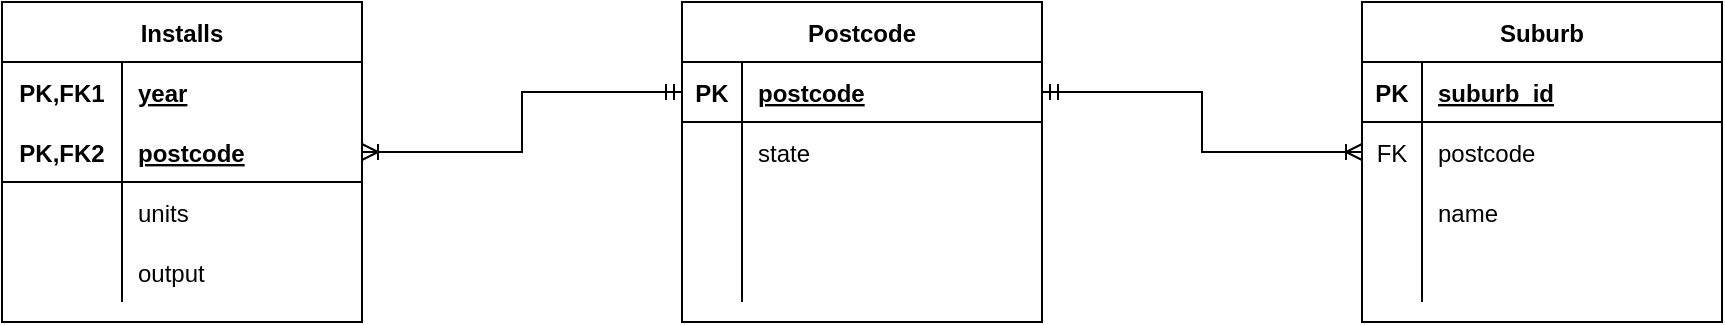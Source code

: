 <mxfile version="16.4.0" type="device"><diagram id="BNgt0mQl1jpj5Ljh3BLU" name="Page-1"><mxGraphModel dx="1806" dy="1913" grid="1" gridSize="10" guides="1" tooltips="1" connect="1" arrows="1" fold="1" page="0" pageScale="1" pageWidth="850" pageHeight="1100" math="0" shadow="0"><root><mxCell id="0"/><mxCell id="1" parent="0"/><mxCell id="Y-p3Rb5g5bIfklE1dHdB-30" value="Postcode" style="shape=table;startSize=30;container=1;collapsible=1;childLayout=tableLayout;fixedRows=1;rowLines=0;fontStyle=1;align=center;resizeLast=1;" parent="1" vertex="1"><mxGeometry x="220" y="240" width="180" height="160" as="geometry"/></mxCell><mxCell id="Y-p3Rb5g5bIfklE1dHdB-31" value="" style="shape=partialRectangle;collapsible=0;dropTarget=0;pointerEvents=0;fillColor=none;top=0;left=0;bottom=1;right=0;points=[[0,0.5],[1,0.5]];portConstraint=eastwest;" parent="Y-p3Rb5g5bIfklE1dHdB-30" vertex="1"><mxGeometry y="30" width="180" height="30" as="geometry"/></mxCell><mxCell id="Y-p3Rb5g5bIfklE1dHdB-32" value="PK" style="shape=partialRectangle;connectable=0;fillColor=none;top=0;left=0;bottom=0;right=0;fontStyle=1;overflow=hidden;" parent="Y-p3Rb5g5bIfklE1dHdB-31" vertex="1"><mxGeometry width="30" height="30" as="geometry"><mxRectangle width="30" height="30" as="alternateBounds"/></mxGeometry></mxCell><mxCell id="Y-p3Rb5g5bIfklE1dHdB-33" value="postcode" style="shape=partialRectangle;connectable=0;fillColor=none;top=0;left=0;bottom=0;right=0;align=left;spacingLeft=6;fontStyle=5;overflow=hidden;" parent="Y-p3Rb5g5bIfklE1dHdB-31" vertex="1"><mxGeometry x="30" width="150" height="30" as="geometry"><mxRectangle width="150" height="30" as="alternateBounds"/></mxGeometry></mxCell><mxCell id="Y-p3Rb5g5bIfklE1dHdB-34" value="" style="shape=partialRectangle;collapsible=0;dropTarget=0;pointerEvents=0;fillColor=none;top=0;left=0;bottom=0;right=0;points=[[0,0.5],[1,0.5]];portConstraint=eastwest;" parent="Y-p3Rb5g5bIfklE1dHdB-30" vertex="1"><mxGeometry y="60" width="180" height="30" as="geometry"/></mxCell><mxCell id="Y-p3Rb5g5bIfklE1dHdB-35" value="" style="shape=partialRectangle;connectable=0;fillColor=none;top=0;left=0;bottom=0;right=0;editable=1;overflow=hidden;" parent="Y-p3Rb5g5bIfklE1dHdB-34" vertex="1"><mxGeometry width="30" height="30" as="geometry"><mxRectangle width="30" height="30" as="alternateBounds"/></mxGeometry></mxCell><mxCell id="Y-p3Rb5g5bIfklE1dHdB-36" value="state" style="shape=partialRectangle;connectable=0;fillColor=none;top=0;left=0;bottom=0;right=0;align=left;spacingLeft=6;overflow=hidden;" parent="Y-p3Rb5g5bIfklE1dHdB-34" vertex="1"><mxGeometry x="30" width="150" height="30" as="geometry"><mxRectangle width="150" height="30" as="alternateBounds"/></mxGeometry></mxCell><mxCell id="Y-p3Rb5g5bIfklE1dHdB-37" value="" style="shape=partialRectangle;collapsible=0;dropTarget=0;pointerEvents=0;fillColor=none;top=0;left=0;bottom=0;right=0;points=[[0,0.5],[1,0.5]];portConstraint=eastwest;" parent="Y-p3Rb5g5bIfklE1dHdB-30" vertex="1"><mxGeometry y="90" width="180" height="30" as="geometry"/></mxCell><mxCell id="Y-p3Rb5g5bIfklE1dHdB-38" value="" style="shape=partialRectangle;connectable=0;fillColor=none;top=0;left=0;bottom=0;right=0;editable=1;overflow=hidden;" parent="Y-p3Rb5g5bIfklE1dHdB-37" vertex="1"><mxGeometry width="30" height="30" as="geometry"><mxRectangle width="30" height="30" as="alternateBounds"/></mxGeometry></mxCell><mxCell id="Y-p3Rb5g5bIfklE1dHdB-39" value="" style="shape=partialRectangle;connectable=0;fillColor=none;top=0;left=0;bottom=0;right=0;align=left;spacingLeft=6;overflow=hidden;" parent="Y-p3Rb5g5bIfklE1dHdB-37" vertex="1"><mxGeometry x="30" width="150" height="30" as="geometry"><mxRectangle width="150" height="30" as="alternateBounds"/></mxGeometry></mxCell><mxCell id="Y-p3Rb5g5bIfklE1dHdB-40" value="" style="shape=partialRectangle;collapsible=0;dropTarget=0;pointerEvents=0;fillColor=none;top=0;left=0;bottom=0;right=0;points=[[0,0.5],[1,0.5]];portConstraint=eastwest;" parent="Y-p3Rb5g5bIfklE1dHdB-30" vertex="1"><mxGeometry y="120" width="180" height="30" as="geometry"/></mxCell><mxCell id="Y-p3Rb5g5bIfklE1dHdB-41" value="" style="shape=partialRectangle;connectable=0;fillColor=none;top=0;left=0;bottom=0;right=0;editable=1;overflow=hidden;" parent="Y-p3Rb5g5bIfklE1dHdB-40" vertex="1"><mxGeometry width="30" height="30" as="geometry"><mxRectangle width="30" height="30" as="alternateBounds"/></mxGeometry></mxCell><mxCell id="Y-p3Rb5g5bIfklE1dHdB-42" value="" style="shape=partialRectangle;connectable=0;fillColor=none;top=0;left=0;bottom=0;right=0;align=left;spacingLeft=6;overflow=hidden;" parent="Y-p3Rb5g5bIfklE1dHdB-40" vertex="1"><mxGeometry x="30" width="150" height="30" as="geometry"><mxRectangle width="150" height="30" as="alternateBounds"/></mxGeometry></mxCell><mxCell id="Y-p3Rb5g5bIfklE1dHdB-57" value="Suburb" style="shape=table;startSize=30;container=1;collapsible=1;childLayout=tableLayout;fixedRows=1;rowLines=0;fontStyle=1;align=center;resizeLast=1;" parent="1" vertex="1"><mxGeometry x="560" y="240" width="180" height="160" as="geometry"/></mxCell><mxCell id="Y-p3Rb5g5bIfklE1dHdB-58" value="" style="shape=partialRectangle;collapsible=0;dropTarget=0;pointerEvents=0;fillColor=none;top=0;left=0;bottom=1;right=0;points=[[0,0.5],[1,0.5]];portConstraint=eastwest;" parent="Y-p3Rb5g5bIfklE1dHdB-57" vertex="1"><mxGeometry y="30" width="180" height="30" as="geometry"/></mxCell><mxCell id="Y-p3Rb5g5bIfklE1dHdB-59" value="PK" style="shape=partialRectangle;connectable=0;fillColor=none;top=0;left=0;bottom=0;right=0;fontStyle=1;overflow=hidden;" parent="Y-p3Rb5g5bIfklE1dHdB-58" vertex="1"><mxGeometry width="30" height="30" as="geometry"><mxRectangle width="30" height="30" as="alternateBounds"/></mxGeometry></mxCell><mxCell id="Y-p3Rb5g5bIfklE1dHdB-60" value="suburb_id" style="shape=partialRectangle;connectable=0;fillColor=none;top=0;left=0;bottom=0;right=0;align=left;spacingLeft=6;fontStyle=5;overflow=hidden;" parent="Y-p3Rb5g5bIfklE1dHdB-58" vertex="1"><mxGeometry x="30" width="150" height="30" as="geometry"><mxRectangle width="150" height="30" as="alternateBounds"/></mxGeometry></mxCell><mxCell id="Y-p3Rb5g5bIfklE1dHdB-64" value="" style="shape=partialRectangle;collapsible=0;dropTarget=0;pointerEvents=0;fillColor=none;top=0;left=0;bottom=0;right=0;points=[[0,0.5],[1,0.5]];portConstraint=eastwest;" parent="Y-p3Rb5g5bIfklE1dHdB-57" vertex="1"><mxGeometry y="60" width="180" height="30" as="geometry"/></mxCell><mxCell id="Y-p3Rb5g5bIfklE1dHdB-65" value="FK" style="shape=partialRectangle;connectable=0;fillColor=none;top=0;left=0;bottom=0;right=0;editable=1;overflow=hidden;" parent="Y-p3Rb5g5bIfklE1dHdB-64" vertex="1"><mxGeometry width="30" height="30" as="geometry"><mxRectangle width="30" height="30" as="alternateBounds"/></mxGeometry></mxCell><mxCell id="Y-p3Rb5g5bIfklE1dHdB-66" value="postcode" style="shape=partialRectangle;connectable=0;fillColor=none;top=0;left=0;bottom=0;right=0;align=left;spacingLeft=6;overflow=hidden;" parent="Y-p3Rb5g5bIfklE1dHdB-64" vertex="1"><mxGeometry x="30" width="150" height="30" as="geometry"><mxRectangle width="150" height="30" as="alternateBounds"/></mxGeometry></mxCell><mxCell id="Y-p3Rb5g5bIfklE1dHdB-61" value="" style="shape=partialRectangle;collapsible=0;dropTarget=0;pointerEvents=0;fillColor=none;top=0;left=0;bottom=0;right=0;points=[[0,0.5],[1,0.5]];portConstraint=eastwest;" parent="Y-p3Rb5g5bIfklE1dHdB-57" vertex="1"><mxGeometry y="90" width="180" height="30" as="geometry"/></mxCell><mxCell id="Y-p3Rb5g5bIfklE1dHdB-62" value="" style="shape=partialRectangle;connectable=0;fillColor=none;top=0;left=0;bottom=0;right=0;editable=1;overflow=hidden;" parent="Y-p3Rb5g5bIfklE1dHdB-61" vertex="1"><mxGeometry width="30" height="30" as="geometry"><mxRectangle width="30" height="30" as="alternateBounds"/></mxGeometry></mxCell><mxCell id="Y-p3Rb5g5bIfklE1dHdB-63" value="name" style="shape=partialRectangle;connectable=0;fillColor=none;top=0;left=0;bottom=0;right=0;align=left;spacingLeft=6;overflow=hidden;" parent="Y-p3Rb5g5bIfklE1dHdB-61" vertex="1"><mxGeometry x="30" width="150" height="30" as="geometry"><mxRectangle width="150" height="30" as="alternateBounds"/></mxGeometry></mxCell><mxCell id="Y-p3Rb5g5bIfklE1dHdB-67" value="" style="shape=partialRectangle;collapsible=0;dropTarget=0;pointerEvents=0;fillColor=none;top=0;left=0;bottom=0;right=0;points=[[0,0.5],[1,0.5]];portConstraint=eastwest;" parent="Y-p3Rb5g5bIfklE1dHdB-57" vertex="1"><mxGeometry y="120" width="180" height="30" as="geometry"/></mxCell><mxCell id="Y-p3Rb5g5bIfklE1dHdB-68" value="" style="shape=partialRectangle;connectable=0;fillColor=none;top=0;left=0;bottom=0;right=0;editable=1;overflow=hidden;" parent="Y-p3Rb5g5bIfklE1dHdB-67" vertex="1"><mxGeometry width="30" height="30" as="geometry"><mxRectangle width="30" height="30" as="alternateBounds"/></mxGeometry></mxCell><mxCell id="Y-p3Rb5g5bIfklE1dHdB-69" value="" style="shape=partialRectangle;connectable=0;fillColor=none;top=0;left=0;bottom=0;right=0;align=left;spacingLeft=6;overflow=hidden;" parent="Y-p3Rb5g5bIfklE1dHdB-67" vertex="1"><mxGeometry x="30" width="150" height="30" as="geometry"><mxRectangle width="150" height="30" as="alternateBounds"/></mxGeometry></mxCell><mxCell id="Y-p3Rb5g5bIfklE1dHdB-71" style="edgeStyle=orthogonalEdgeStyle;rounded=0;orthogonalLoop=1;jettySize=auto;html=1;exitX=1;exitY=0.5;exitDx=0;exitDy=0;startArrow=ERmandOne;startFill=0;endArrow=ERoneToMany;endFill=0;" parent="1" source="Y-p3Rb5g5bIfklE1dHdB-31" target="Y-p3Rb5g5bIfklE1dHdB-64" edge="1"><mxGeometry relative="1" as="geometry"/></mxCell><mxCell id="Y-p3Rb5g5bIfklE1dHdB-72" value="Installs" style="shape=table;startSize=30;container=1;collapsible=1;childLayout=tableLayout;fixedRows=1;rowLines=0;fontStyle=1;align=center;resizeLast=1;" parent="1" vertex="1"><mxGeometry x="-120" y="240" width="180" height="160" as="geometry"/></mxCell><mxCell id="Y-p3Rb5g5bIfklE1dHdB-73" value="" style="shape=partialRectangle;collapsible=0;dropTarget=0;pointerEvents=0;fillColor=none;top=0;left=0;bottom=0;right=0;points=[[0,0.5],[1,0.5]];portConstraint=eastwest;" parent="Y-p3Rb5g5bIfklE1dHdB-72" vertex="1"><mxGeometry y="30" width="180" height="30" as="geometry"/></mxCell><mxCell id="Y-p3Rb5g5bIfklE1dHdB-74" value="PK,FK1" style="shape=partialRectangle;connectable=0;fillColor=none;top=0;left=0;bottom=0;right=0;fontStyle=1;overflow=hidden;" parent="Y-p3Rb5g5bIfklE1dHdB-73" vertex="1"><mxGeometry width="60" height="30" as="geometry"><mxRectangle width="60" height="30" as="alternateBounds"/></mxGeometry></mxCell><mxCell id="Y-p3Rb5g5bIfklE1dHdB-75" value="year" style="shape=partialRectangle;connectable=0;fillColor=none;top=0;left=0;bottom=0;right=0;align=left;spacingLeft=6;fontStyle=5;overflow=hidden;" parent="Y-p3Rb5g5bIfklE1dHdB-73" vertex="1"><mxGeometry x="60" width="120" height="30" as="geometry"><mxRectangle width="120" height="30" as="alternateBounds"/></mxGeometry></mxCell><mxCell id="Y-p3Rb5g5bIfklE1dHdB-76" value="" style="shape=partialRectangle;collapsible=0;dropTarget=0;pointerEvents=0;fillColor=none;top=0;left=0;bottom=1;right=0;points=[[0,0.5],[1,0.5]];portConstraint=eastwest;" parent="Y-p3Rb5g5bIfklE1dHdB-72" vertex="1"><mxGeometry y="60" width="180" height="30" as="geometry"/></mxCell><mxCell id="Y-p3Rb5g5bIfklE1dHdB-77" value="PK,FK2" style="shape=partialRectangle;connectable=0;fillColor=none;top=0;left=0;bottom=0;right=0;fontStyle=1;overflow=hidden;" parent="Y-p3Rb5g5bIfklE1dHdB-76" vertex="1"><mxGeometry width="60" height="30" as="geometry"><mxRectangle width="60" height="30" as="alternateBounds"/></mxGeometry></mxCell><mxCell id="Y-p3Rb5g5bIfklE1dHdB-78" value="postcode" style="shape=partialRectangle;connectable=0;fillColor=none;top=0;left=0;bottom=0;right=0;align=left;spacingLeft=6;fontStyle=5;overflow=hidden;" parent="Y-p3Rb5g5bIfklE1dHdB-76" vertex="1"><mxGeometry x="60" width="120" height="30" as="geometry"><mxRectangle width="120" height="30" as="alternateBounds"/></mxGeometry></mxCell><mxCell id="Y-p3Rb5g5bIfklE1dHdB-79" value="" style="shape=partialRectangle;collapsible=0;dropTarget=0;pointerEvents=0;fillColor=none;top=0;left=0;bottom=0;right=0;points=[[0,0.5],[1,0.5]];portConstraint=eastwest;" parent="Y-p3Rb5g5bIfklE1dHdB-72" vertex="1"><mxGeometry y="90" width="180" height="30" as="geometry"/></mxCell><mxCell id="Y-p3Rb5g5bIfklE1dHdB-80" value="" style="shape=partialRectangle;connectable=0;fillColor=none;top=0;left=0;bottom=0;right=0;editable=1;overflow=hidden;" parent="Y-p3Rb5g5bIfklE1dHdB-79" vertex="1"><mxGeometry width="60" height="30" as="geometry"><mxRectangle width="60" height="30" as="alternateBounds"/></mxGeometry></mxCell><mxCell id="Y-p3Rb5g5bIfklE1dHdB-81" value="units" style="shape=partialRectangle;connectable=0;fillColor=none;top=0;left=0;bottom=0;right=0;align=left;spacingLeft=6;overflow=hidden;" parent="Y-p3Rb5g5bIfklE1dHdB-79" vertex="1"><mxGeometry x="60" width="120" height="30" as="geometry"><mxRectangle width="120" height="30" as="alternateBounds"/></mxGeometry></mxCell><mxCell id="Y-p3Rb5g5bIfklE1dHdB-82" value="" style="shape=partialRectangle;collapsible=0;dropTarget=0;pointerEvents=0;fillColor=none;top=0;left=0;bottom=0;right=0;points=[[0,0.5],[1,0.5]];portConstraint=eastwest;" parent="Y-p3Rb5g5bIfklE1dHdB-72" vertex="1"><mxGeometry y="120" width="180" height="30" as="geometry"/></mxCell><mxCell id="Y-p3Rb5g5bIfklE1dHdB-83" value="" style="shape=partialRectangle;connectable=0;fillColor=none;top=0;left=0;bottom=0;right=0;editable=1;overflow=hidden;" parent="Y-p3Rb5g5bIfklE1dHdB-82" vertex="1"><mxGeometry width="60" height="30" as="geometry"><mxRectangle width="60" height="30" as="alternateBounds"/></mxGeometry></mxCell><mxCell id="Y-p3Rb5g5bIfklE1dHdB-84" value="output" style="shape=partialRectangle;connectable=0;fillColor=none;top=0;left=0;bottom=0;right=0;align=left;spacingLeft=6;overflow=hidden;" parent="Y-p3Rb5g5bIfklE1dHdB-82" vertex="1"><mxGeometry x="60" width="120" height="30" as="geometry"><mxRectangle width="120" height="30" as="alternateBounds"/></mxGeometry></mxCell><mxCell id="Y-p3Rb5g5bIfklE1dHdB-85" style="edgeStyle=orthogonalEdgeStyle;rounded=0;orthogonalLoop=1;jettySize=auto;html=1;exitX=1;exitY=0.5;exitDx=0;exitDy=0;entryX=0;entryY=0.5;entryDx=0;entryDy=0;startArrow=ERoneToMany;startFill=0;endArrow=ERmandOne;endFill=0;" parent="1" source="Y-p3Rb5g5bIfklE1dHdB-76" target="Y-p3Rb5g5bIfklE1dHdB-31" edge="1"><mxGeometry relative="1" as="geometry"/></mxCell></root></mxGraphModel></diagram></mxfile>